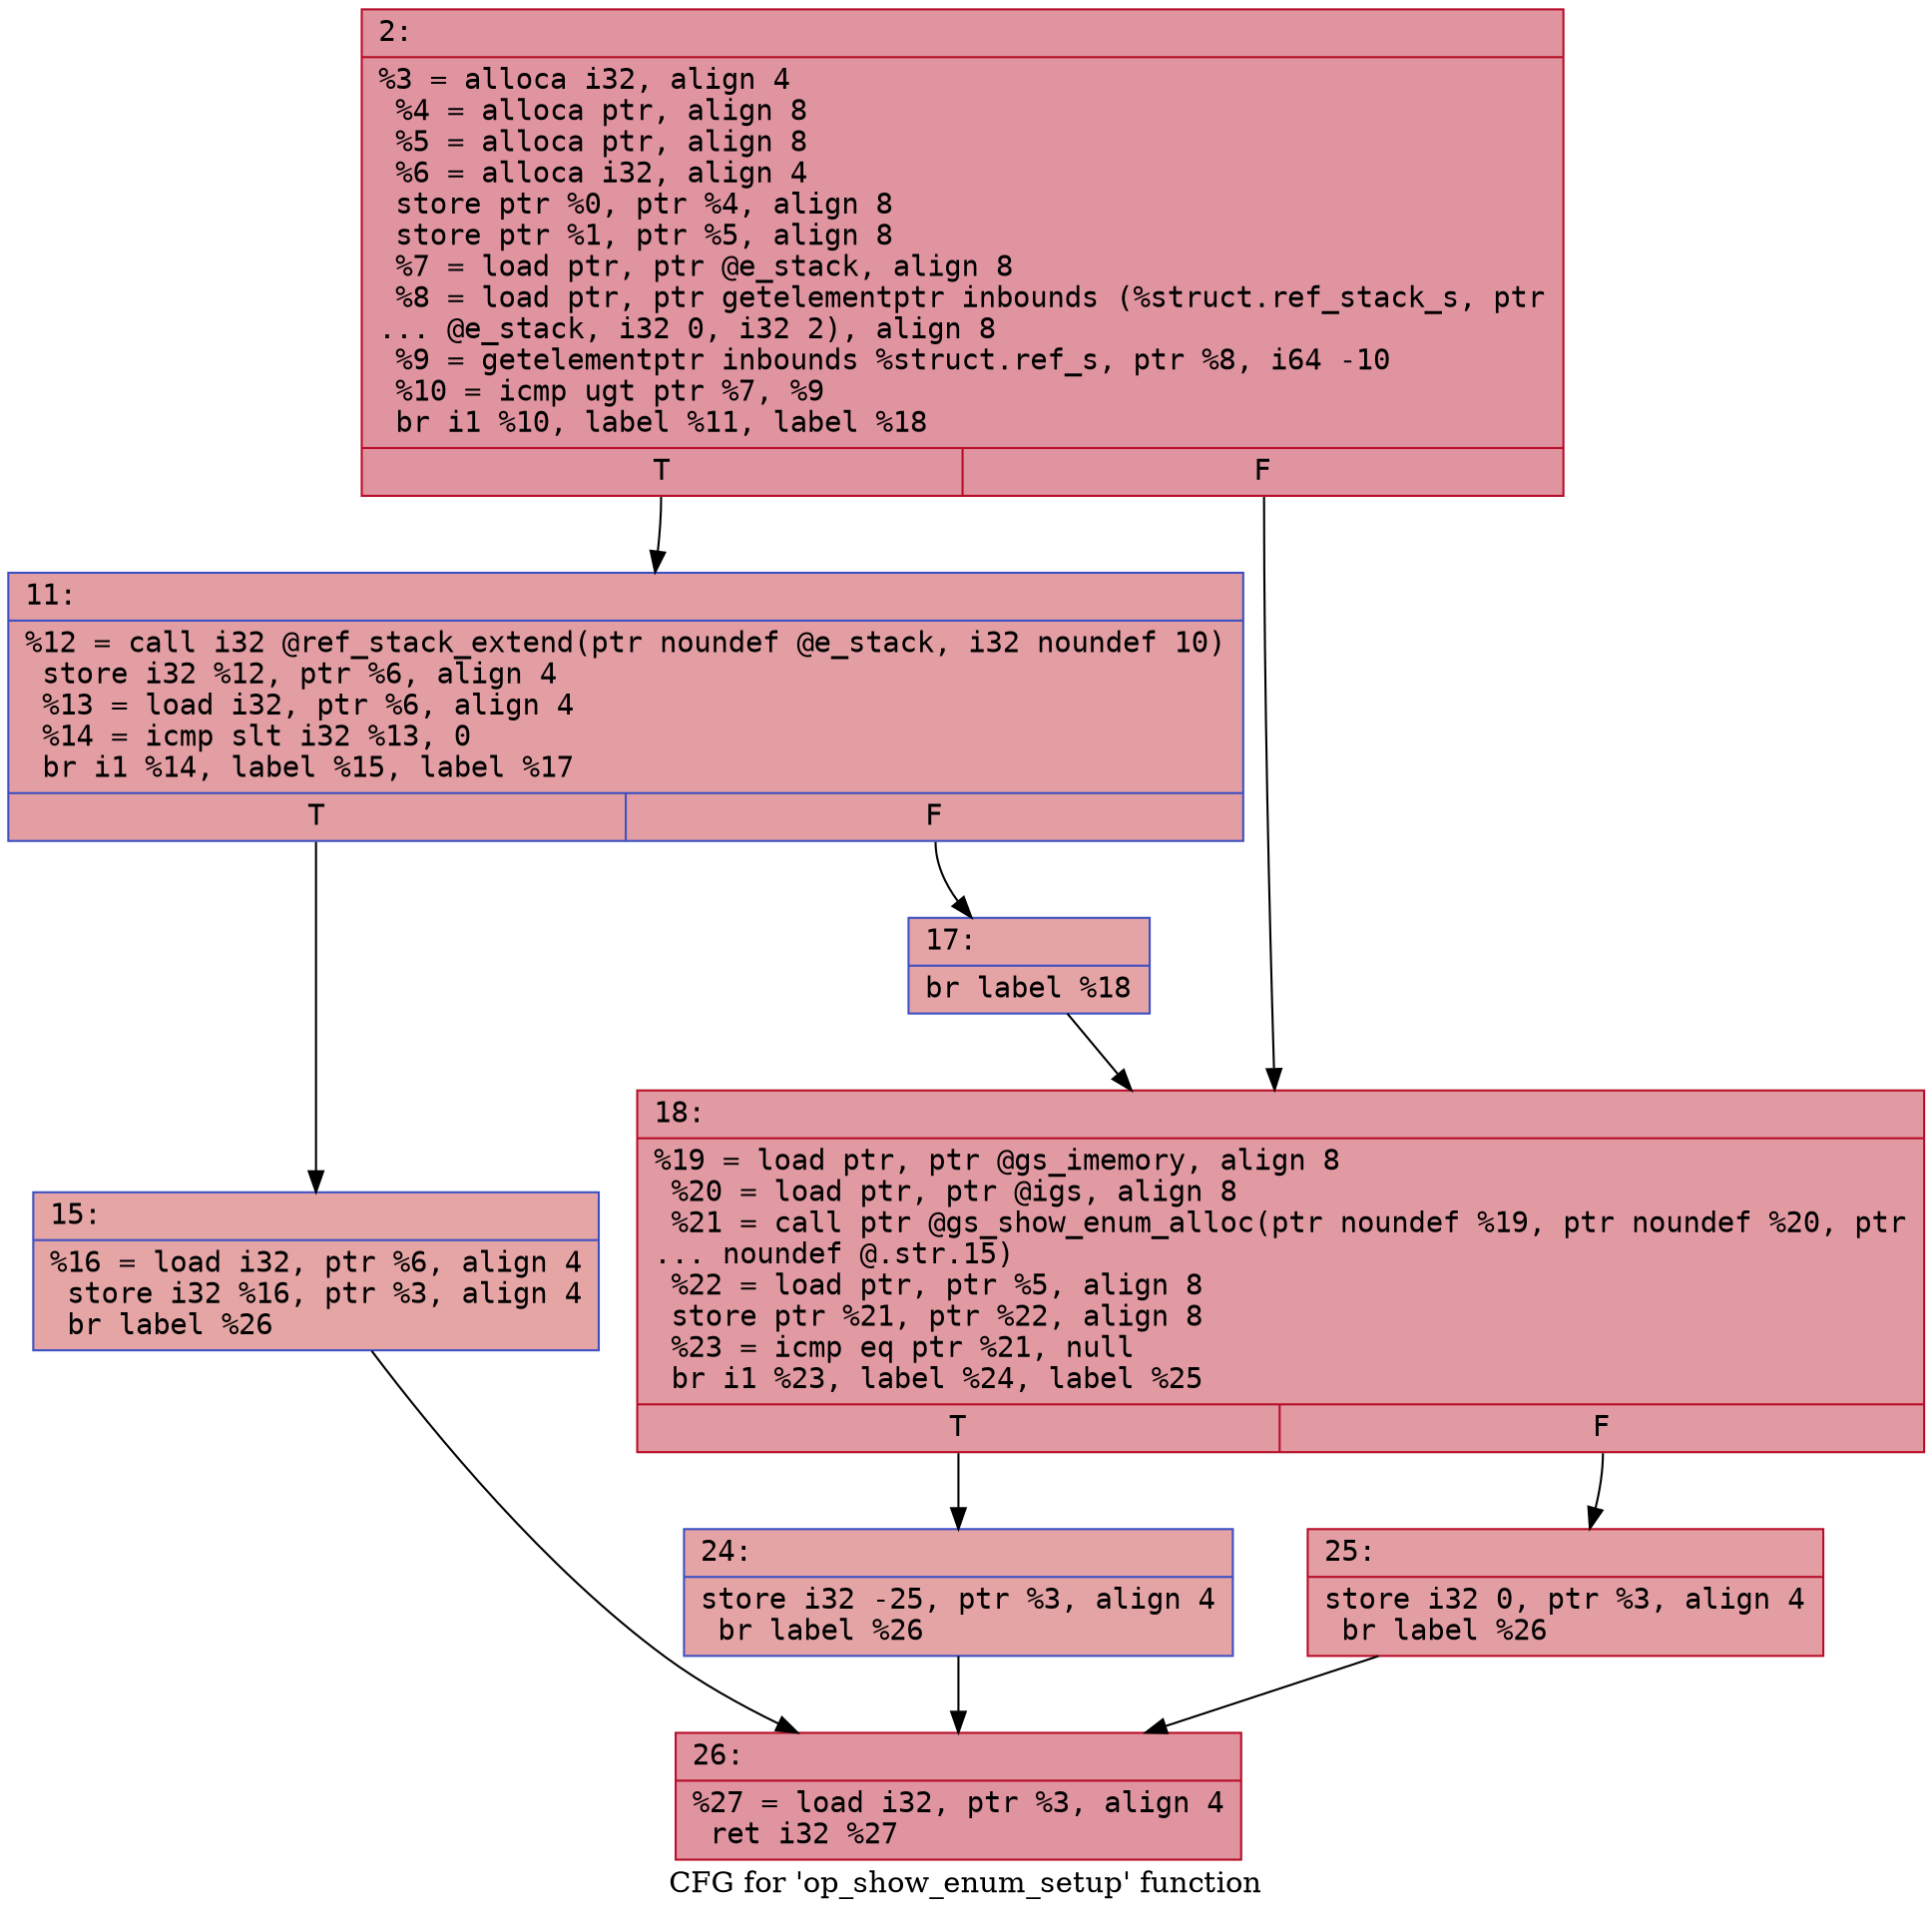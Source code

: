 digraph "CFG for 'op_show_enum_setup' function" {
	label="CFG for 'op_show_enum_setup' function";

	Node0x600003fb5090 [shape=record,color="#b70d28ff", style=filled, fillcolor="#b70d2870" fontname="Courier",label="{2:\l|  %3 = alloca i32, align 4\l  %4 = alloca ptr, align 8\l  %5 = alloca ptr, align 8\l  %6 = alloca i32, align 4\l  store ptr %0, ptr %4, align 8\l  store ptr %1, ptr %5, align 8\l  %7 = load ptr, ptr @e_stack, align 8\l  %8 = load ptr, ptr getelementptr inbounds (%struct.ref_stack_s, ptr\l... @e_stack, i32 0, i32 2), align 8\l  %9 = getelementptr inbounds %struct.ref_s, ptr %8, i64 -10\l  %10 = icmp ugt ptr %7, %9\l  br i1 %10, label %11, label %18\l|{<s0>T|<s1>F}}"];
	Node0x600003fb5090:s0 -> Node0x600003fb50e0[tooltip="2 -> 11\nProbability 50.00%" ];
	Node0x600003fb5090:s1 -> Node0x600003fb51d0[tooltip="2 -> 18\nProbability 50.00%" ];
	Node0x600003fb50e0 [shape=record,color="#3d50c3ff", style=filled, fillcolor="#be242e70" fontname="Courier",label="{11:\l|  %12 = call i32 @ref_stack_extend(ptr noundef @e_stack, i32 noundef 10)\l  store i32 %12, ptr %6, align 4\l  %13 = load i32, ptr %6, align 4\l  %14 = icmp slt i32 %13, 0\l  br i1 %14, label %15, label %17\l|{<s0>T|<s1>F}}"];
	Node0x600003fb50e0:s0 -> Node0x600003fb5130[tooltip="11 -> 15\nProbability 37.50%" ];
	Node0x600003fb50e0:s1 -> Node0x600003fb5180[tooltip="11 -> 17\nProbability 62.50%" ];
	Node0x600003fb5130 [shape=record,color="#3d50c3ff", style=filled, fillcolor="#c5333470" fontname="Courier",label="{15:\l|  %16 = load i32, ptr %6, align 4\l  store i32 %16, ptr %3, align 4\l  br label %26\l}"];
	Node0x600003fb5130 -> Node0x600003fb52c0[tooltip="15 -> 26\nProbability 100.00%" ];
	Node0x600003fb5180 [shape=record,color="#3d50c3ff", style=filled, fillcolor="#c32e3170" fontname="Courier",label="{17:\l|  br label %18\l}"];
	Node0x600003fb5180 -> Node0x600003fb51d0[tooltip="17 -> 18\nProbability 100.00%" ];
	Node0x600003fb51d0 [shape=record,color="#b70d28ff", style=filled, fillcolor="#bb1b2c70" fontname="Courier",label="{18:\l|  %19 = load ptr, ptr @gs_imemory, align 8\l  %20 = load ptr, ptr @igs, align 8\l  %21 = call ptr @gs_show_enum_alloc(ptr noundef %19, ptr noundef %20, ptr\l... noundef @.str.15)\l  %22 = load ptr, ptr %5, align 8\l  store ptr %21, ptr %22, align 8\l  %23 = icmp eq ptr %21, null\l  br i1 %23, label %24, label %25\l|{<s0>T|<s1>F}}"];
	Node0x600003fb51d0:s0 -> Node0x600003fb5220[tooltip="18 -> 24\nProbability 37.50%" ];
	Node0x600003fb51d0:s1 -> Node0x600003fb5270[tooltip="18 -> 25\nProbability 62.50%" ];
	Node0x600003fb5220 [shape=record,color="#3d50c3ff", style=filled, fillcolor="#c32e3170" fontname="Courier",label="{24:\l|  store i32 -25, ptr %3, align 4\l  br label %26\l}"];
	Node0x600003fb5220 -> Node0x600003fb52c0[tooltip="24 -> 26\nProbability 100.00%" ];
	Node0x600003fb5270 [shape=record,color="#b70d28ff", style=filled, fillcolor="#be242e70" fontname="Courier",label="{25:\l|  store i32 0, ptr %3, align 4\l  br label %26\l}"];
	Node0x600003fb5270 -> Node0x600003fb52c0[tooltip="25 -> 26\nProbability 100.00%" ];
	Node0x600003fb52c0 [shape=record,color="#b70d28ff", style=filled, fillcolor="#b70d2870" fontname="Courier",label="{26:\l|  %27 = load i32, ptr %3, align 4\l  ret i32 %27\l}"];
}
